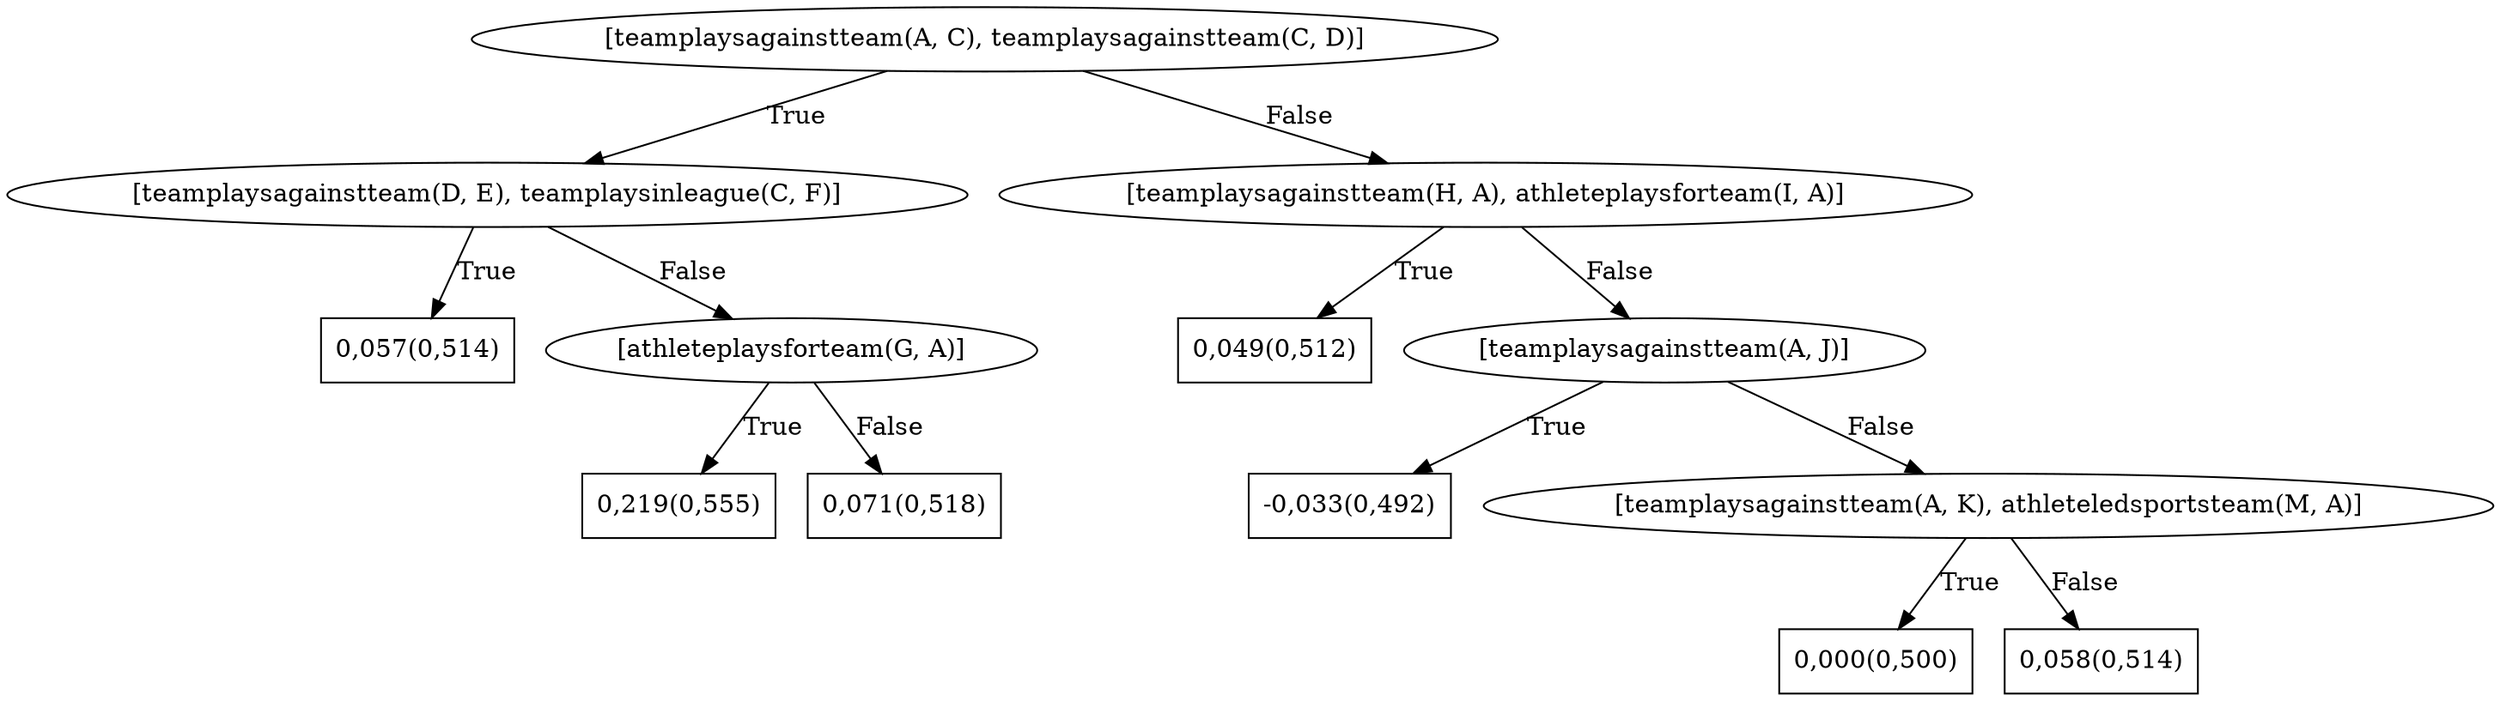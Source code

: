 digraph G{ 
1[label = "[teamplaysagainstteam(A, C), teamplaysagainstteam(C, D)]"];
1 -> 2[label="True"];
1 -> 3[label="False"];
2[label = "[teamplaysagainstteam(D, E), teamplaysinleague(C, F)]"];
2 -> 4[label="True"];
2 -> 5[label="False"];
4[shape = box,label = "0,057(0,514)"];
5[label = "[athleteplaysforteam(G, A)]"];
5 -> 6[label="True"];
5 -> 7[label="False"];
6[shape = box,label = "0,219(0,555)"];
7[shape = box,label = "0,071(0,518)"];
3[label = "[teamplaysagainstteam(H, A), athleteplaysforteam(I, A)]"];
3 -> 8[label="True"];
3 -> 9[label="False"];
8[shape = box,label = "0,049(0,512)"];
9[label = "[teamplaysagainstteam(A, J)]"];
9 -> 10[label="True"];
9 -> 11[label="False"];
10[shape = box,label = "-0,033(0,492)"];
11[label = "[teamplaysagainstteam(A, K), athleteledsportsteam(M, A)]"];
11 -> 12[label="True"];
11 -> 13[label="False"];
12[shape = box,label = "0,000(0,500)"];
13[shape = box,label = "0,058(0,514)"];
}
